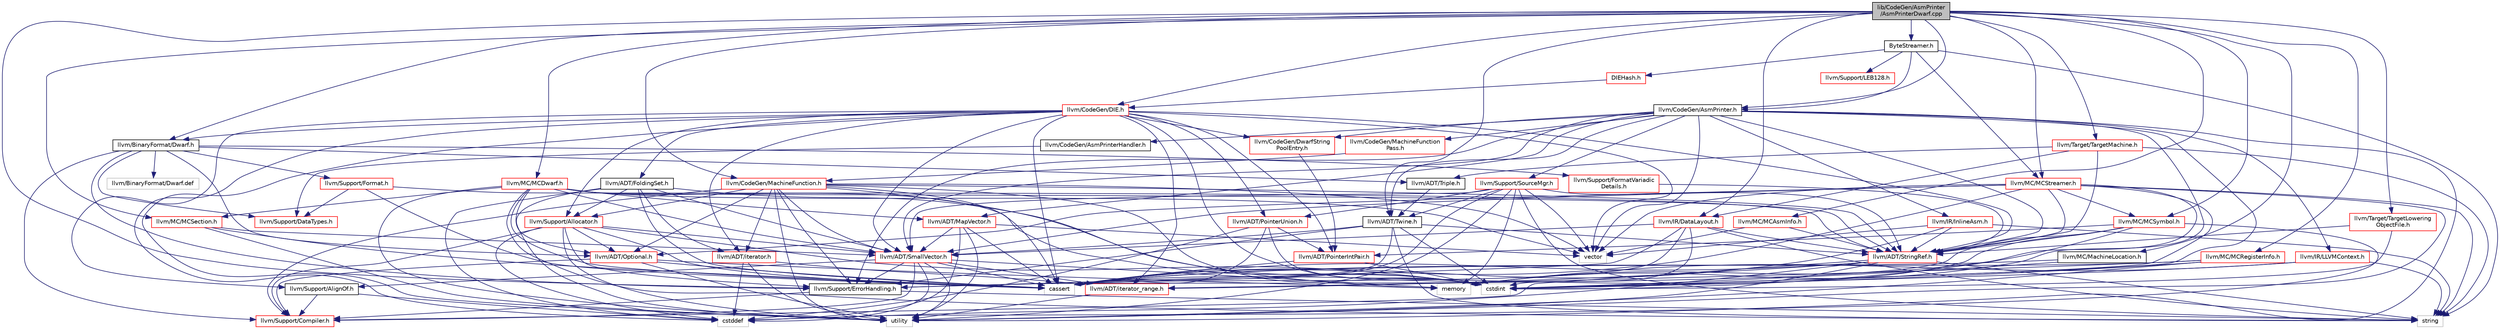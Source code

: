 digraph "lib/CodeGen/AsmPrinter/AsmPrinterDwarf.cpp"
{
 // LATEX_PDF_SIZE
  bgcolor="transparent";
  edge [fontname="Helvetica",fontsize="10",labelfontname="Helvetica",labelfontsize="10"];
  node [fontname="Helvetica",fontsize="10",shape="box"];
  Node1 [label="lib/CodeGen/AsmPrinter\l/AsmPrinterDwarf.cpp",height=0.2,width=0.4,color="black", fillcolor="grey75", style="filled", fontcolor="black",tooltip=" "];
  Node1 -> Node2 [color="midnightblue",fontsize="10",style="solid",fontname="Helvetica"];
  Node2 [label="ByteStreamer.h",height=0.2,width=0.4,color="black",URL="$ByteStreamer_8h.html",tooltip=" "];
  Node2 -> Node3 [color="midnightblue",fontsize="10",style="solid",fontname="Helvetica"];
  Node3 [label="DIEHash.h",height=0.2,width=0.4,color="red",URL="$DIEHash_8h.html",tooltip=" "];
  Node3 -> Node59 [color="midnightblue",fontsize="10",style="solid",fontname="Helvetica"];
  Node59 [label="llvm/CodeGen/DIE.h",height=0.2,width=0.4,color="red",URL="$DIE_8h.html",tooltip=" "];
  Node59 -> Node60 [color="midnightblue",fontsize="10",style="solid",fontname="Helvetica"];
  Node60 [label="llvm/ADT/FoldingSet.h",height=0.2,width=0.4,color="black",URL="$FoldingSet_8h.html",tooltip=" "];
  Node60 -> Node29 [color="midnightblue",fontsize="10",style="solid",fontname="Helvetica"];
  Node29 [label="llvm/ADT/SmallVector.h",height=0.2,width=0.4,color="red",URL="$SmallVector_8h.html",tooltip=" "];
  Node29 -> Node30 [color="midnightblue",fontsize="10",style="solid",fontname="Helvetica"];
  Node30 [label="llvm/ADT/iterator_range.h",height=0.2,width=0.4,color="red",URL="$iterator__range_8h.html",tooltip="This provides a very simple, boring adaptor for a begin and end iterator into a range type."];
  Node30 -> Node26 [color="midnightblue",fontsize="10",style="solid",fontname="Helvetica"];
  Node26 [label="utility",height=0.2,width=0.4,color="grey75",tooltip=" "];
  Node29 -> Node32 [color="midnightblue",fontsize="10",style="solid",fontname="Helvetica"];
  Node32 [label="llvm/Support/AlignOf.h",height=0.2,width=0.4,color="black",URL="$AlignOf_8h.html",tooltip=" "];
  Node32 -> Node20 [color="midnightblue",fontsize="10",style="solid",fontname="Helvetica"];
  Node20 [label="llvm/Support/Compiler.h",height=0.2,width=0.4,color="red",URL="$Compiler_8h.html",tooltip=" "];
  Node32 -> Node33 [color="midnightblue",fontsize="10",style="solid",fontname="Helvetica"];
  Node33 [label="cstddef",height=0.2,width=0.4,color="grey75",tooltip=" "];
  Node29 -> Node20 [color="midnightblue",fontsize="10",style="solid",fontname="Helvetica"];
  Node29 -> Node41 [color="midnightblue",fontsize="10",style="solid",fontname="Helvetica"];
  Node41 [label="llvm/Support/ErrorHandling.h",height=0.2,width=0.4,color="black",URL="$llvm_2Support_2ErrorHandling_8h.html",tooltip=" "];
  Node41 -> Node20 [color="midnightblue",fontsize="10",style="solid",fontname="Helvetica"];
  Node41 -> Node42 [color="midnightblue",fontsize="10",style="solid",fontname="Helvetica"];
  Node42 [label="string",height=0.2,width=0.4,color="grey75",tooltip=" "];
  Node29 -> Node27 [color="midnightblue",fontsize="10",style="solid",fontname="Helvetica"];
  Node27 [label="cassert",height=0.2,width=0.4,color="grey75",tooltip=" "];
  Node29 -> Node33 [color="midnightblue",fontsize="10",style="solid",fontname="Helvetica"];
  Node29 -> Node28 [color="midnightblue",fontsize="10",style="solid",fontname="Helvetica"];
  Node28 [label="memory",height=0.2,width=0.4,color="grey75",tooltip=" "];
  Node29 -> Node26 [color="midnightblue",fontsize="10",style="solid",fontname="Helvetica"];
  Node60 -> Node45 [color="midnightblue",fontsize="10",style="solid",fontname="Helvetica"];
  Node45 [label="llvm/ADT/iterator.h",height=0.2,width=0.4,color="red",URL="$iterator_8h.html",tooltip=" "];
  Node45 -> Node30 [color="midnightblue",fontsize="10",style="solid",fontname="Helvetica"];
  Node45 -> Node33 [color="midnightblue",fontsize="10",style="solid",fontname="Helvetica"];
  Node45 -> Node26 [color="midnightblue",fontsize="10",style="solid",fontname="Helvetica"];
  Node60 -> Node50 [color="midnightblue",fontsize="10",style="solid",fontname="Helvetica"];
  Node50 [label="llvm/Support/Allocator.h",height=0.2,width=0.4,color="red",URL="$Allocator_8h.html",tooltip="This file defines the MallocAllocator and BumpPtrAllocator interfaces."];
  Node50 -> Node18 [color="midnightblue",fontsize="10",style="solid",fontname="Helvetica"];
  Node18 [label="llvm/ADT/Optional.h",height=0.2,width=0.4,color="red",URL="$Optional_8h.html",tooltip=" "];
  Node18 -> Node20 [color="midnightblue",fontsize="10",style="solid",fontname="Helvetica"];
  Node18 -> Node27 [color="midnightblue",fontsize="10",style="solid",fontname="Helvetica"];
  Node18 -> Node28 [color="midnightblue",fontsize="10",style="solid",fontname="Helvetica"];
  Node18 -> Node26 [color="midnightblue",fontsize="10",style="solid",fontname="Helvetica"];
  Node50 -> Node29 [color="midnightblue",fontsize="10",style="solid",fontname="Helvetica"];
  Node50 -> Node20 [color="midnightblue",fontsize="10",style="solid",fontname="Helvetica"];
  Node50 -> Node41 [color="midnightblue",fontsize="10",style="solid",fontname="Helvetica"];
  Node50 -> Node27 [color="midnightblue",fontsize="10",style="solid",fontname="Helvetica"];
  Node50 -> Node33 [color="midnightblue",fontsize="10",style="solid",fontname="Helvetica"];
  Node50 -> Node47 [color="midnightblue",fontsize="10",style="solid",fontname="Helvetica"];
  Node47 [label="cstdint",height=0.2,width=0.4,color="grey75",tooltip=" "];
  Node50 -> Node26 [color="midnightblue",fontsize="10",style="solid",fontname="Helvetica"];
  Node60 -> Node27 [color="midnightblue",fontsize="10",style="solid",fontname="Helvetica"];
  Node60 -> Node33 [color="midnightblue",fontsize="10",style="solid",fontname="Helvetica"];
  Node60 -> Node47 [color="midnightblue",fontsize="10",style="solid",fontname="Helvetica"];
  Node60 -> Node26 [color="midnightblue",fontsize="10",style="solid",fontname="Helvetica"];
  Node59 -> Node61 [color="midnightblue",fontsize="10",style="solid",fontname="Helvetica"];
  Node61 [label="llvm/ADT/PointerIntPair.h",height=0.2,width=0.4,color="red",URL="$PointerIntPair_8h.html",tooltip=" "];
  Node61 -> Node27 [color="midnightblue",fontsize="10",style="solid",fontname="Helvetica"];
  Node61 -> Node47 [color="midnightblue",fontsize="10",style="solid",fontname="Helvetica"];
  Node59 -> Node62 [color="midnightblue",fontsize="10",style="solid",fontname="Helvetica"];
  Node62 [label="llvm/ADT/PointerUnion.h",height=0.2,width=0.4,color="red",URL="$PointerUnion_8h.html",tooltip=" "];
  Node62 -> Node61 [color="midnightblue",fontsize="10",style="solid",fontname="Helvetica"];
  Node62 -> Node27 [color="midnightblue",fontsize="10",style="solid",fontname="Helvetica"];
  Node62 -> Node33 [color="midnightblue",fontsize="10",style="solid",fontname="Helvetica"];
  Node62 -> Node47 [color="midnightblue",fontsize="10",style="solid",fontname="Helvetica"];
  Node59 -> Node29 [color="midnightblue",fontsize="10",style="solid",fontname="Helvetica"];
  Node59 -> Node16 [color="midnightblue",fontsize="10",style="solid",fontname="Helvetica"];
  Node16 [label="llvm/ADT/StringRef.h",height=0.2,width=0.4,color="red",URL="$StringRef_8h.html",tooltip=" "];
  Node16 -> Node30 [color="midnightblue",fontsize="10",style="solid",fontname="Helvetica"];
  Node16 -> Node20 [color="midnightblue",fontsize="10",style="solid",fontname="Helvetica"];
  Node16 -> Node27 [color="midnightblue",fontsize="10",style="solid",fontname="Helvetica"];
  Node16 -> Node33 [color="midnightblue",fontsize="10",style="solid",fontname="Helvetica"];
  Node16 -> Node42 [color="midnightblue",fontsize="10",style="solid",fontname="Helvetica"];
  Node16 -> Node26 [color="midnightblue",fontsize="10",style="solid",fontname="Helvetica"];
  Node59 -> Node45 [color="midnightblue",fontsize="10",style="solid",fontname="Helvetica"];
  Node59 -> Node30 [color="midnightblue",fontsize="10",style="solid",fontname="Helvetica"];
  Node59 -> Node63 [color="midnightblue",fontsize="10",style="solid",fontname="Helvetica"];
  Node63 [label="llvm/BinaryFormat/Dwarf.h",height=0.2,width=0.4,color="black",URL="$Dwarf_8h.html",tooltip="This file contains constants used for implementing Dwarf debug support."];
  Node63 -> Node18 [color="midnightblue",fontsize="10",style="solid",fontname="Helvetica"];
  Node63 -> Node20 [color="midnightblue",fontsize="10",style="solid",fontname="Helvetica"];
  Node63 -> Node8 [color="midnightblue",fontsize="10",style="solid",fontname="Helvetica"];
  Node8 [label="llvm/Support/DataTypes.h",height=0.2,width=0.4,color="red",URL="$llvm_2Support_2DataTypes_8h.html",tooltip=" "];
  Node63 -> Node41 [color="midnightblue",fontsize="10",style="solid",fontname="Helvetica"];
  Node63 -> Node64 [color="midnightblue",fontsize="10",style="solid",fontname="Helvetica"];
  Node64 [label="llvm/Support/Format.h",height=0.2,width=0.4,color="red",URL="$Format_8h.html",tooltip=" "];
  Node64 -> Node16 [color="midnightblue",fontsize="10",style="solid",fontname="Helvetica"];
  Node64 -> Node8 [color="midnightblue",fontsize="10",style="solid",fontname="Helvetica"];
  Node64 -> Node27 [color="midnightblue",fontsize="10",style="solid",fontname="Helvetica"];
  Node63 -> Node66 [color="midnightblue",fontsize="10",style="solid",fontname="Helvetica"];
  Node66 [label="llvm/Support/FormatVariadic\lDetails.h",height=0.2,width=0.4,color="red",URL="$FormatVariadicDetails_8h.html",tooltip=" "];
  Node66 -> Node16 [color="midnightblue",fontsize="10",style="solid",fontname="Helvetica"];
  Node63 -> Node69 [color="midnightblue",fontsize="10",style="solid",fontname="Helvetica"];
  Node69 [label="llvm/ADT/Triple.h",height=0.2,width=0.4,color="black",URL="$Triple_8h.html",tooltip=" "];
  Node69 -> Node70 [color="midnightblue",fontsize="10",style="solid",fontname="Helvetica"];
  Node70 [label="llvm/ADT/Twine.h",height=0.2,width=0.4,color="black",URL="$Twine_8h.html",tooltip=" "];
  Node70 -> Node29 [color="midnightblue",fontsize="10",style="solid",fontname="Helvetica"];
  Node70 -> Node16 [color="midnightblue",fontsize="10",style="solid",fontname="Helvetica"];
  Node70 -> Node41 [color="midnightblue",fontsize="10",style="solid",fontname="Helvetica"];
  Node70 -> Node27 [color="midnightblue",fontsize="10",style="solid",fontname="Helvetica"];
  Node70 -> Node47 [color="midnightblue",fontsize="10",style="solid",fontname="Helvetica"];
  Node70 -> Node42 [color="midnightblue",fontsize="10",style="solid",fontname="Helvetica"];
  Node63 -> Node71 [color="midnightblue",fontsize="10",style="solid",fontname="Helvetica"];
  Node71 [label="llvm/BinaryFormat/Dwarf.def",height=0.2,width=0.4,color="grey75",tooltip=" "];
  Node59 -> Node72 [color="midnightblue",fontsize="10",style="solid",fontname="Helvetica"];
  Node72 [label="llvm/CodeGen/DwarfString\lPoolEntry.h",height=0.2,width=0.4,color="red",URL="$DwarfStringPoolEntry_8h.html",tooltip=" "];
  Node72 -> Node61 [color="midnightblue",fontsize="10",style="solid",fontname="Helvetica"];
  Node59 -> Node32 [color="midnightblue",fontsize="10",style="solid",fontname="Helvetica"];
  Node59 -> Node50 [color="midnightblue",fontsize="10",style="solid",fontname="Helvetica"];
  Node59 -> Node27 [color="midnightblue",fontsize="10",style="solid",fontname="Helvetica"];
  Node59 -> Node33 [color="midnightblue",fontsize="10",style="solid",fontname="Helvetica"];
  Node59 -> Node47 [color="midnightblue",fontsize="10",style="solid",fontname="Helvetica"];
  Node59 -> Node26 [color="midnightblue",fontsize="10",style="solid",fontname="Helvetica"];
  Node59 -> Node55 [color="midnightblue",fontsize="10",style="solid",fontname="Helvetica"];
  Node55 [label="vector",height=0.2,width=0.4,color="grey75",tooltip=" "];
  Node2 -> Node78 [color="midnightblue",fontsize="10",style="solid",fontname="Helvetica"];
  Node78 [label="llvm/CodeGen/AsmPrinter.h",height=0.2,width=0.4,color="black",URL="$AsmPrinter_8h.html",tooltip=" "];
  Node78 -> Node79 [color="midnightblue",fontsize="10",style="solid",fontname="Helvetica"];
  Node79 [label="llvm/ADT/MapVector.h",height=0.2,width=0.4,color="red",URL="$MapVector_8h.html",tooltip=" "];
  Node79 -> Node29 [color="midnightblue",fontsize="10",style="solid",fontname="Helvetica"];
  Node79 -> Node27 [color="midnightblue",fontsize="10",style="solid",fontname="Helvetica"];
  Node79 -> Node33 [color="midnightblue",fontsize="10",style="solid",fontname="Helvetica"];
  Node79 -> Node26 [color="midnightblue",fontsize="10",style="solid",fontname="Helvetica"];
  Node79 -> Node55 [color="midnightblue",fontsize="10",style="solid",fontname="Helvetica"];
  Node78 -> Node29 [color="midnightblue",fontsize="10",style="solid",fontname="Helvetica"];
  Node78 -> Node16 [color="midnightblue",fontsize="10",style="solid",fontname="Helvetica"];
  Node78 -> Node70 [color="midnightblue",fontsize="10",style="solid",fontname="Helvetica"];
  Node78 -> Node80 [color="midnightblue",fontsize="10",style="solid",fontname="Helvetica"];
  Node80 [label="llvm/CodeGen/AsmPrinterHandler.h",height=0.2,width=0.4,color="black",URL="$AsmPrinterHandler_8h.html",tooltip=" "];
  Node80 -> Node8 [color="midnightblue",fontsize="10",style="solid",fontname="Helvetica"];
  Node78 -> Node72 [color="midnightblue",fontsize="10",style="solid",fontname="Helvetica"];
  Node78 -> Node81 [color="midnightblue",fontsize="10",style="solid",fontname="Helvetica"];
  Node81 [label="llvm/CodeGen/MachineFunction\lPass.h",height=0.2,width=0.4,color="red",URL="$MachineFunctionPass_8h.html",tooltip=" "];
  Node81 -> Node82 [color="midnightblue",fontsize="10",style="solid",fontname="Helvetica"];
  Node82 [label="llvm/CodeGen/MachineFunction.h",height=0.2,width=0.4,color="red",URL="$MachineFunction_8h.html",tooltip=" "];
  Node82 -> Node18 [color="midnightblue",fontsize="10",style="solid",fontname="Helvetica"];
  Node82 -> Node29 [color="midnightblue",fontsize="10",style="solid",fontname="Helvetica"];
  Node82 -> Node16 [color="midnightblue",fontsize="10",style="solid",fontname="Helvetica"];
  Node82 -> Node45 [color="midnightblue",fontsize="10",style="solid",fontname="Helvetica"];
  Node82 -> Node50 [color="midnightblue",fontsize="10",style="solid",fontname="Helvetica"];
  Node82 -> Node20 [color="midnightblue",fontsize="10",style="solid",fontname="Helvetica"];
  Node82 -> Node41 [color="midnightblue",fontsize="10",style="solid",fontname="Helvetica"];
  Node82 -> Node27 [color="midnightblue",fontsize="10",style="solid",fontname="Helvetica"];
  Node82 -> Node47 [color="midnightblue",fontsize="10",style="solid",fontname="Helvetica"];
  Node82 -> Node28 [color="midnightblue",fontsize="10",style="solid",fontname="Helvetica"];
  Node82 -> Node26 [color="midnightblue",fontsize="10",style="solid",fontname="Helvetica"];
  Node82 -> Node55 [color="midnightblue",fontsize="10",style="solid",fontname="Helvetica"];
  Node78 -> Node189 [color="midnightblue",fontsize="10",style="solid",fontname="Helvetica"];
  Node189 [label="llvm/IR/InlineAsm.h",height=0.2,width=0.4,color="red",URL="$InlineAsm_8h.html",tooltip=" "];
  Node189 -> Node16 [color="midnightblue",fontsize="10",style="solid",fontname="Helvetica"];
  Node189 -> Node27 [color="midnightblue",fontsize="10",style="solid",fontname="Helvetica"];
  Node189 -> Node42 [color="midnightblue",fontsize="10",style="solid",fontname="Helvetica"];
  Node189 -> Node55 [color="midnightblue",fontsize="10",style="solid",fontname="Helvetica"];
  Node78 -> Node118 [color="midnightblue",fontsize="10",style="solid",fontname="Helvetica"];
  Node118 [label="llvm/IR/LLVMContext.h",height=0.2,width=0.4,color="red",URL="$LLVMContext_8h.html",tooltip=" "];
  Node118 -> Node47 [color="midnightblue",fontsize="10",style="solid",fontname="Helvetica"];
  Node118 -> Node28 [color="midnightblue",fontsize="10",style="solid",fontname="Helvetica"];
  Node118 -> Node42 [color="midnightblue",fontsize="10",style="solid",fontname="Helvetica"];
  Node78 -> Node41 [color="midnightblue",fontsize="10",style="solid",fontname="Helvetica"];
  Node78 -> Node206 [color="midnightblue",fontsize="10",style="solid",fontname="Helvetica"];
  Node206 [label="llvm/Support/SourceMgr.h",height=0.2,width=0.4,color="red",URL="$Support_2SourceMgr_8h.html",tooltip=" "];
  Node206 -> Node62 [color="midnightblue",fontsize="10",style="solid",fontname="Helvetica"];
  Node206 -> Node29 [color="midnightblue",fontsize="10",style="solid",fontname="Helvetica"];
  Node206 -> Node16 [color="midnightblue",fontsize="10",style="solid",fontname="Helvetica"];
  Node206 -> Node70 [color="midnightblue",fontsize="10",style="solid",fontname="Helvetica"];
  Node206 -> Node27 [color="midnightblue",fontsize="10",style="solid",fontname="Helvetica"];
  Node206 -> Node28 [color="midnightblue",fontsize="10",style="solid",fontname="Helvetica"];
  Node206 -> Node42 [color="midnightblue",fontsize="10",style="solid",fontname="Helvetica"];
  Node206 -> Node26 [color="midnightblue",fontsize="10",style="solid",fontname="Helvetica"];
  Node206 -> Node55 [color="midnightblue",fontsize="10",style="solid",fontname="Helvetica"];
  Node78 -> Node47 [color="midnightblue",fontsize="10",style="solid",fontname="Helvetica"];
  Node78 -> Node28 [color="midnightblue",fontsize="10",style="solid",fontname="Helvetica"];
  Node78 -> Node26 [color="midnightblue",fontsize="10",style="solid",fontname="Helvetica"];
  Node78 -> Node55 [color="midnightblue",fontsize="10",style="solid",fontname="Helvetica"];
  Node2 -> Node220 [color="midnightblue",fontsize="10",style="solid",fontname="Helvetica"];
  Node220 [label="llvm/MC/MCStreamer.h",height=0.2,width=0.4,color="red",URL="$MCStreamer_8h.html",tooltip=" "];
  Node220 -> Node18 [color="midnightblue",fontsize="10",style="solid",fontname="Helvetica"];
  Node220 -> Node29 [color="midnightblue",fontsize="10",style="solid",fontname="Helvetica"];
  Node220 -> Node16 [color="midnightblue",fontsize="10",style="solid",fontname="Helvetica"];
  Node220 -> Node194 [color="midnightblue",fontsize="10",style="solid",fontname="Helvetica"];
  Node194 [label="llvm/MC/MCSymbol.h",height=0.2,width=0.4,color="red",URL="$MCSymbol_8h.html",tooltip=" "];
  Node194 -> Node61 [color="midnightblue",fontsize="10",style="solid",fontname="Helvetica"];
  Node194 -> Node16 [color="midnightblue",fontsize="10",style="solid",fontname="Helvetica"];
  Node194 -> Node41 [color="midnightblue",fontsize="10",style="solid",fontname="Helvetica"];
  Node194 -> Node27 [color="midnightblue",fontsize="10",style="solid",fontname="Helvetica"];
  Node194 -> Node33 [color="midnightblue",fontsize="10",style="solid",fontname="Helvetica"];
  Node194 -> Node47 [color="midnightblue",fontsize="10",style="solid",fontname="Helvetica"];
  Node220 -> Node27 [color="midnightblue",fontsize="10",style="solid",fontname="Helvetica"];
  Node220 -> Node47 [color="midnightblue",fontsize="10",style="solid",fontname="Helvetica"];
  Node220 -> Node28 [color="midnightblue",fontsize="10",style="solid",fontname="Helvetica"];
  Node220 -> Node42 [color="midnightblue",fontsize="10",style="solid",fontname="Helvetica"];
  Node220 -> Node26 [color="midnightblue",fontsize="10",style="solid",fontname="Helvetica"];
  Node220 -> Node55 [color="midnightblue",fontsize="10",style="solid",fontname="Helvetica"];
  Node2 -> Node233 [color="midnightblue",fontsize="10",style="solid",fontname="Helvetica"];
  Node233 [label="llvm/Support/LEB128.h",height=0.2,width=0.4,color="red",URL="$LEB128_8h.html",tooltip=" "];
  Node2 -> Node42 [color="midnightblue",fontsize="10",style="solid",fontname="Helvetica"];
  Node1 -> Node70 [color="midnightblue",fontsize="10",style="solid",fontname="Helvetica"];
  Node1 -> Node63 [color="midnightblue",fontsize="10",style="solid",fontname="Helvetica"];
  Node1 -> Node78 [color="midnightblue",fontsize="10",style="solid",fontname="Helvetica"];
  Node1 -> Node59 [color="midnightblue",fontsize="10",style="solid",fontname="Helvetica"];
  Node1 -> Node82 [color="midnightblue",fontsize="10",style="solid",fontname="Helvetica"];
  Node1 -> Node146 [color="midnightblue",fontsize="10",style="solid",fontname="Helvetica"];
  Node146 [label="llvm/IR/DataLayout.h",height=0.2,width=0.4,color="red",URL="$DataLayout_8h.html",tooltip=" "];
  Node146 -> Node29 [color="midnightblue",fontsize="10",style="solid",fontname="Helvetica"];
  Node146 -> Node16 [color="midnightblue",fontsize="10",style="solid",fontname="Helvetica"];
  Node146 -> Node41 [color="midnightblue",fontsize="10",style="solid",fontname="Helvetica"];
  Node146 -> Node27 [color="midnightblue",fontsize="10",style="solid",fontname="Helvetica"];
  Node146 -> Node47 [color="midnightblue",fontsize="10",style="solid",fontname="Helvetica"];
  Node146 -> Node42 [color="midnightblue",fontsize="10",style="solid",fontname="Helvetica"];
  Node1 -> Node234 [color="midnightblue",fontsize="10",style="solid",fontname="Helvetica"];
  Node234 [label="llvm/MC/MCAsmInfo.h",height=0.2,width=0.4,color="red",URL="$MCAsmInfo_8h.html",tooltip=" "];
  Node234 -> Node16 [color="midnightblue",fontsize="10",style="solid",fontname="Helvetica"];
  Node234 -> Node55 [color="midnightblue",fontsize="10",style="solid",fontname="Helvetica"];
  Node1 -> Node236 [color="midnightblue",fontsize="10",style="solid",fontname="Helvetica"];
  Node236 [label="llvm/MC/MCDwarf.h",height=0.2,width=0.4,color="red",URL="$MCDwarf_8h.html",tooltip=" "];
  Node236 -> Node79 [color="midnightblue",fontsize="10",style="solid",fontname="Helvetica"];
  Node236 -> Node18 [color="midnightblue",fontsize="10",style="solid",fontname="Helvetica"];
  Node236 -> Node29 [color="midnightblue",fontsize="10",style="solid",fontname="Helvetica"];
  Node236 -> Node16 [color="midnightblue",fontsize="10",style="solid",fontname="Helvetica"];
  Node236 -> Node237 [color="midnightblue",fontsize="10",style="solid",fontname="Helvetica"];
  Node237 [label="llvm/MC/MCSection.h",height=0.2,width=0.4,color="red",URL="$MCSection_8h.html",tooltip=" "];
  Node237 -> Node29 [color="midnightblue",fontsize="10",style="solid",fontname="Helvetica"];
  Node237 -> Node27 [color="midnightblue",fontsize="10",style="solid",fontname="Helvetica"];
  Node237 -> Node26 [color="midnightblue",fontsize="10",style="solid",fontname="Helvetica"];
  Node236 -> Node27 [color="midnightblue",fontsize="10",style="solid",fontname="Helvetica"];
  Node236 -> Node47 [color="midnightblue",fontsize="10",style="solid",fontname="Helvetica"];
  Node236 -> Node42 [color="midnightblue",fontsize="10",style="solid",fontname="Helvetica"];
  Node236 -> Node26 [color="midnightblue",fontsize="10",style="solid",fontname="Helvetica"];
  Node236 -> Node55 [color="midnightblue",fontsize="10",style="solid",fontname="Helvetica"];
  Node1 -> Node191 [color="midnightblue",fontsize="10",style="solid",fontname="Helvetica"];
  Node191 [label="llvm/MC/MCRegisterInfo.h",height=0.2,width=0.4,color="red",URL="$MCRegisterInfo_8h.html",tooltip=" "];
  Node191 -> Node30 [color="midnightblue",fontsize="10",style="solid",fontname="Helvetica"];
  Node191 -> Node27 [color="midnightblue",fontsize="10",style="solid",fontname="Helvetica"];
  Node191 -> Node47 [color="midnightblue",fontsize="10",style="solid",fontname="Helvetica"];
  Node191 -> Node26 [color="midnightblue",fontsize="10",style="solid",fontname="Helvetica"];
  Node1 -> Node237 [color="midnightblue",fontsize="10",style="solid",fontname="Helvetica"];
  Node1 -> Node220 [color="midnightblue",fontsize="10",style="solid",fontname="Helvetica"];
  Node1 -> Node194 [color="midnightblue",fontsize="10",style="solid",fontname="Helvetica"];
  Node1 -> Node239 [color="midnightblue",fontsize="10",style="solid",fontname="Helvetica"];
  Node239 [label="llvm/MC/MachineLocation.h",height=0.2,width=0.4,color="black",URL="$MachineLocation_8h.html",tooltip=" "];
  Node239 -> Node47 [color="midnightblue",fontsize="10",style="solid",fontname="Helvetica"];
  Node239 -> Node27 [color="midnightblue",fontsize="10",style="solid",fontname="Helvetica"];
  Node1 -> Node41 [color="midnightblue",fontsize="10",style="solid",fontname="Helvetica"];
  Node1 -> Node240 [color="midnightblue",fontsize="10",style="solid",fontname="Helvetica"];
  Node240 [label="llvm/Target/TargetLowering\lObjectFile.h",height=0.2,width=0.4,color="red",URL="$TargetLoweringObjectFile_8h.html",tooltip=" "];
  Node240 -> Node16 [color="midnightblue",fontsize="10",style="solid",fontname="Helvetica"];
  Node240 -> Node47 [color="midnightblue",fontsize="10",style="solid",fontname="Helvetica"];
  Node1 -> Node242 [color="midnightblue",fontsize="10",style="solid",fontname="Helvetica"];
  Node242 [label="llvm/Target/TargetMachine.h",height=0.2,width=0.4,color="red",URL="$llvm_2Target_2TargetMachine_8h.html",tooltip=" "];
  Node242 -> Node16 [color="midnightblue",fontsize="10",style="solid",fontname="Helvetica"];
  Node242 -> Node69 [color="midnightblue",fontsize="10",style="solid",fontname="Helvetica"];
  Node242 -> Node146 [color="midnightblue",fontsize="10",style="solid",fontname="Helvetica"];
  Node242 -> Node42 [color="midnightblue",fontsize="10",style="solid",fontname="Helvetica"];
}
